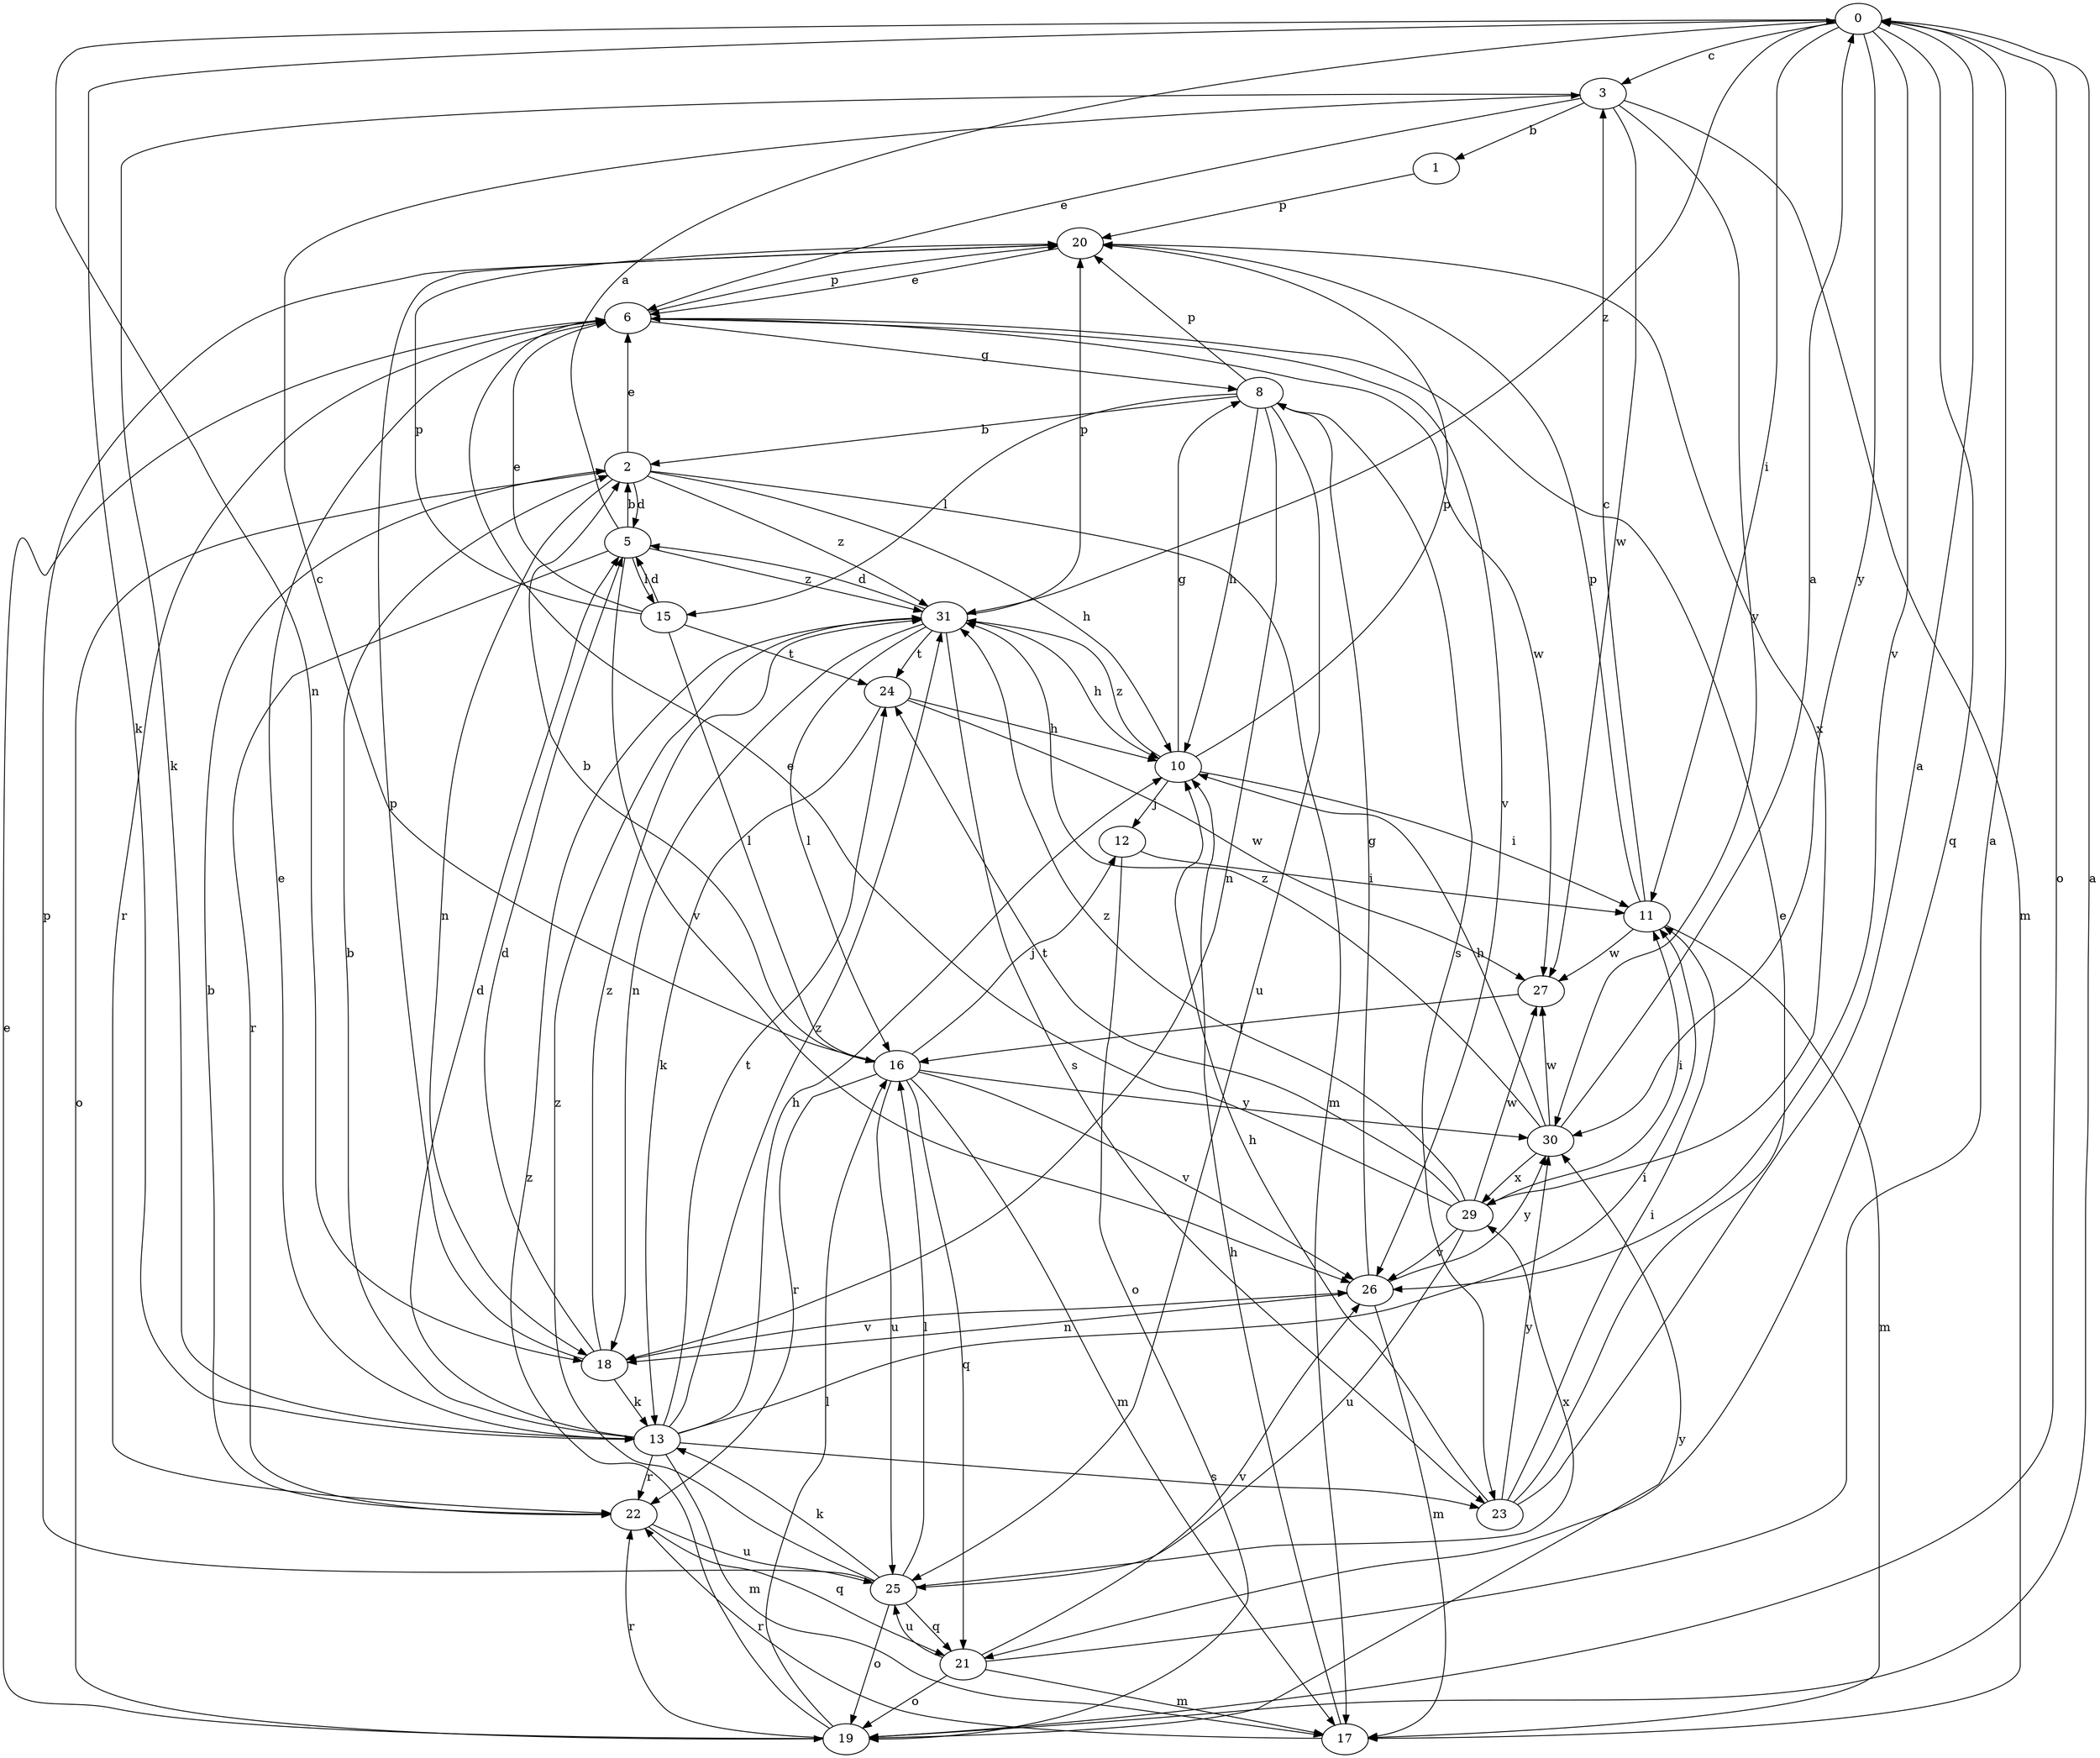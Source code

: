 strict digraph  {
0;
1;
2;
3;
5;
6;
8;
10;
11;
12;
13;
15;
16;
17;
18;
19;
20;
21;
22;
23;
24;
25;
26;
27;
29;
30;
31;
0 -> 3  [label=c];
0 -> 11  [label=i];
0 -> 13  [label=k];
0 -> 18  [label=n];
0 -> 19  [label=o];
0 -> 21  [label=q];
0 -> 26  [label=v];
0 -> 30  [label=y];
0 -> 31  [label=z];
1 -> 20  [label=p];
2 -> 5  [label=d];
2 -> 6  [label=e];
2 -> 10  [label=h];
2 -> 17  [label=m];
2 -> 18  [label=n];
2 -> 19  [label=o];
2 -> 31  [label=z];
3 -> 1  [label=b];
3 -> 6  [label=e];
3 -> 13  [label=k];
3 -> 17  [label=m];
3 -> 27  [label=w];
3 -> 30  [label=y];
5 -> 0  [label=a];
5 -> 2  [label=b];
5 -> 15  [label=l];
5 -> 22  [label=r];
5 -> 26  [label=v];
5 -> 31  [label=z];
6 -> 8  [label=g];
6 -> 20  [label=p];
6 -> 22  [label=r];
6 -> 26  [label=v];
6 -> 27  [label=w];
8 -> 2  [label=b];
8 -> 10  [label=h];
8 -> 15  [label=l];
8 -> 18  [label=n];
8 -> 20  [label=p];
8 -> 23  [label=s];
8 -> 25  [label=u];
10 -> 8  [label=g];
10 -> 11  [label=i];
10 -> 12  [label=j];
10 -> 20  [label=p];
10 -> 31  [label=z];
11 -> 3  [label=c];
11 -> 17  [label=m];
11 -> 20  [label=p];
11 -> 27  [label=w];
12 -> 11  [label=i];
12 -> 19  [label=o];
13 -> 2  [label=b];
13 -> 5  [label=d];
13 -> 6  [label=e];
13 -> 10  [label=h];
13 -> 11  [label=i];
13 -> 17  [label=m];
13 -> 22  [label=r];
13 -> 23  [label=s];
13 -> 24  [label=t];
13 -> 31  [label=z];
15 -> 5  [label=d];
15 -> 6  [label=e];
15 -> 16  [label=l];
15 -> 20  [label=p];
15 -> 24  [label=t];
16 -> 2  [label=b];
16 -> 3  [label=c];
16 -> 12  [label=j];
16 -> 17  [label=m];
16 -> 21  [label=q];
16 -> 22  [label=r];
16 -> 25  [label=u];
16 -> 26  [label=v];
16 -> 30  [label=y];
17 -> 10  [label=h];
17 -> 22  [label=r];
18 -> 5  [label=d];
18 -> 13  [label=k];
18 -> 20  [label=p];
18 -> 26  [label=v];
18 -> 31  [label=z];
19 -> 0  [label=a];
19 -> 6  [label=e];
19 -> 16  [label=l];
19 -> 22  [label=r];
19 -> 30  [label=y];
19 -> 31  [label=z];
20 -> 6  [label=e];
20 -> 29  [label=x];
21 -> 0  [label=a];
21 -> 17  [label=m];
21 -> 19  [label=o];
21 -> 25  [label=u];
21 -> 26  [label=v];
22 -> 2  [label=b];
22 -> 21  [label=q];
22 -> 25  [label=u];
23 -> 0  [label=a];
23 -> 6  [label=e];
23 -> 10  [label=h];
23 -> 11  [label=i];
23 -> 30  [label=y];
24 -> 10  [label=h];
24 -> 13  [label=k];
24 -> 27  [label=w];
25 -> 13  [label=k];
25 -> 16  [label=l];
25 -> 19  [label=o];
25 -> 20  [label=p];
25 -> 21  [label=q];
25 -> 29  [label=x];
25 -> 31  [label=z];
26 -> 8  [label=g];
26 -> 17  [label=m];
26 -> 18  [label=n];
26 -> 30  [label=y];
27 -> 16  [label=l];
29 -> 6  [label=e];
29 -> 11  [label=i];
29 -> 24  [label=t];
29 -> 25  [label=u];
29 -> 26  [label=v];
29 -> 27  [label=w];
29 -> 31  [label=z];
30 -> 0  [label=a];
30 -> 10  [label=h];
30 -> 27  [label=w];
30 -> 29  [label=x];
30 -> 31  [label=z];
31 -> 5  [label=d];
31 -> 10  [label=h];
31 -> 16  [label=l];
31 -> 18  [label=n];
31 -> 20  [label=p];
31 -> 23  [label=s];
31 -> 24  [label=t];
}
